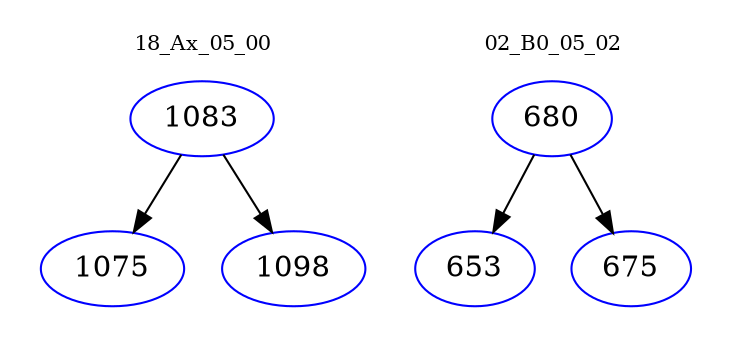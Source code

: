 digraph{
subgraph cluster_0 {
color = white
label = "18_Ax_05_00";
fontsize=10;
T0_1083 [label="1083", color="blue"]
T0_1083 -> T0_1075 [color="black"]
T0_1075 [label="1075", color="blue"]
T0_1083 -> T0_1098 [color="black"]
T0_1098 [label="1098", color="blue"]
}
subgraph cluster_1 {
color = white
label = "02_B0_05_02";
fontsize=10;
T1_680 [label="680", color="blue"]
T1_680 -> T1_653 [color="black"]
T1_653 [label="653", color="blue"]
T1_680 -> T1_675 [color="black"]
T1_675 [label="675", color="blue"]
}
}
